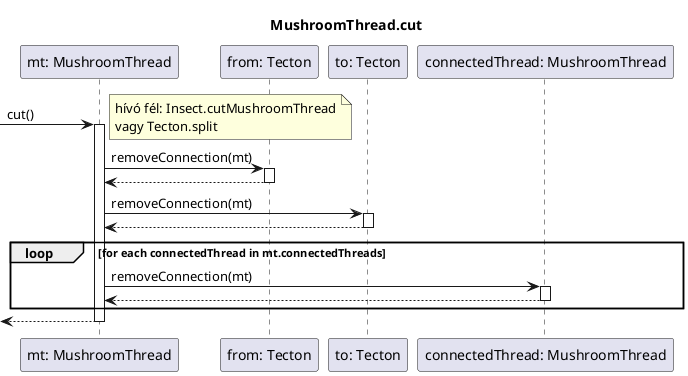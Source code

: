 @startuml Cut
title MushroomThread.cut

participant "mt: MushroomThread" as mt
participant "from: Tecton" as from
participant "to: Tecton" as to
participant "connectedThread: MushroomThread" as connected

-> mt : cut()
note right: hívó fél: Insect.cutMushroomThread\nvagy Tecton.split
activate mt

mt -> from : removeConnection(mt)
activate from
from --> mt
deactivate from

mt -> to : removeConnection(mt)
activate to
to --> mt
deactivate to

    loop for each connectedThread in mt.connectedThreads  
        mt -> connected: removeConnection(mt)
        activate connected
        connected --> mt
        deactivate connected
    end

<-- mt
deactivate mt

@enduml